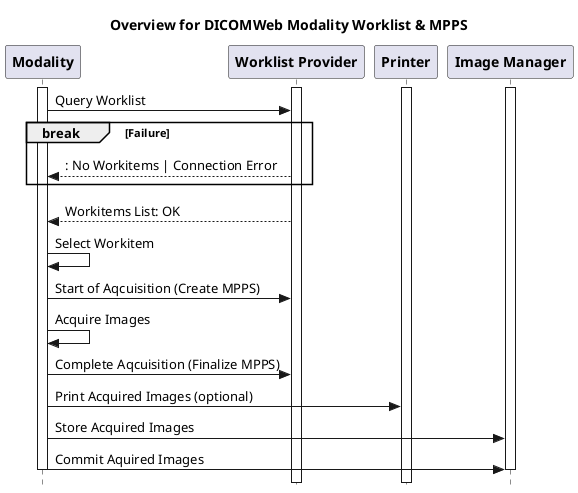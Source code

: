 @startuml Overview
!pragma teoz true
skinparam style strictuml

hide footbox
title Overview for DICOMWeb Modality Worklist & MPPS

participant "**Modality**" as SCU
participant "**Worklist Provider**" as SCP
participant "**Printer**" as Printer
participant "**Image Manager**" as ImageManager

activate SCU
activate SCP
activate Printer
activate ImageManager

SCU -> SCP: Query Worklist
break Failure
  SCU <-- SCP: : No Workitems | Connection Error
end
SCU <-- SCP: Workitems List: OK

' Select the correct workitem from the list (calls himself again)'
SCU -> SCU: Select Workitem

' Start the acquisition of the images by creating a MPPS '
SCU -> SCP: Start of Aqcuisition (Create MPPS)

' Start the aqcuisition of the images '
SCU -> SCU: Acquire Images

' Complete the aqcuisition of the images '
SCU -> SCP: Complete Aqcuisition (Finalize MPPS)

' Print the images '
SCU -> Printer: Print Acquired Images (optional)

' Store the images to the Image Manager '
SCU -> ImageManager: Store Acquired Images

' Commit Aquired Images '
SCU -> ImageManager: Commit Aquired Images

deactivate Printer
deactivate ImageManager
deactivate SCP
deactivate SCU